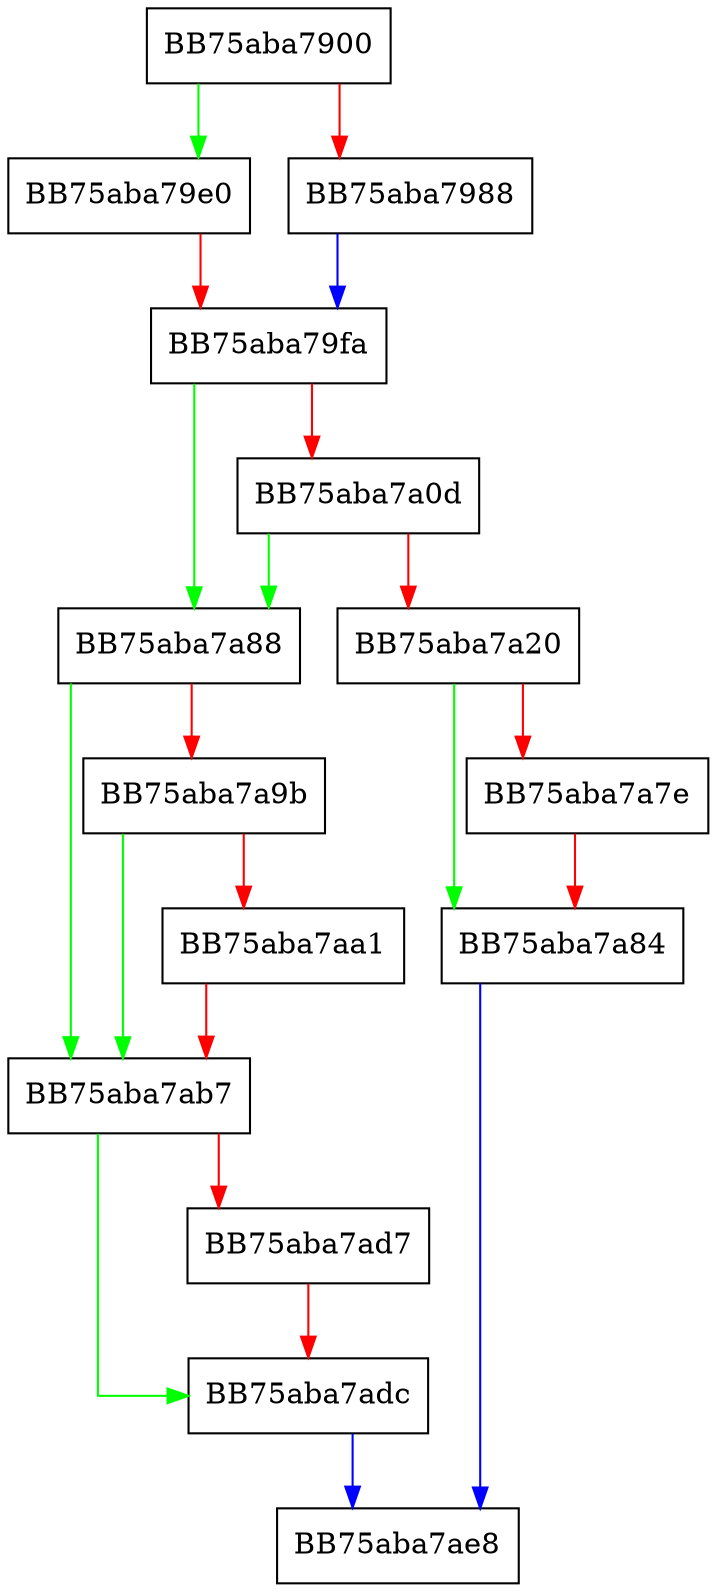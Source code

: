 digraph GetWFPRangeFromPorts {
  node [shape="box"];
  graph [splines=ortho];
  BB75aba7900 -> BB75aba79e0 [color="green"];
  BB75aba7900 -> BB75aba7988 [color="red"];
  BB75aba7988 -> BB75aba79fa [color="blue"];
  BB75aba79e0 -> BB75aba79fa [color="red"];
  BB75aba79fa -> BB75aba7a88 [color="green"];
  BB75aba79fa -> BB75aba7a0d [color="red"];
  BB75aba7a0d -> BB75aba7a88 [color="green"];
  BB75aba7a0d -> BB75aba7a20 [color="red"];
  BB75aba7a20 -> BB75aba7a84 [color="green"];
  BB75aba7a20 -> BB75aba7a7e [color="red"];
  BB75aba7a7e -> BB75aba7a84 [color="red"];
  BB75aba7a84 -> BB75aba7ae8 [color="blue"];
  BB75aba7a88 -> BB75aba7ab7 [color="green"];
  BB75aba7a88 -> BB75aba7a9b [color="red"];
  BB75aba7a9b -> BB75aba7ab7 [color="green"];
  BB75aba7a9b -> BB75aba7aa1 [color="red"];
  BB75aba7aa1 -> BB75aba7ab7 [color="red"];
  BB75aba7ab7 -> BB75aba7adc [color="green"];
  BB75aba7ab7 -> BB75aba7ad7 [color="red"];
  BB75aba7ad7 -> BB75aba7adc [color="red"];
  BB75aba7adc -> BB75aba7ae8 [color="blue"];
}